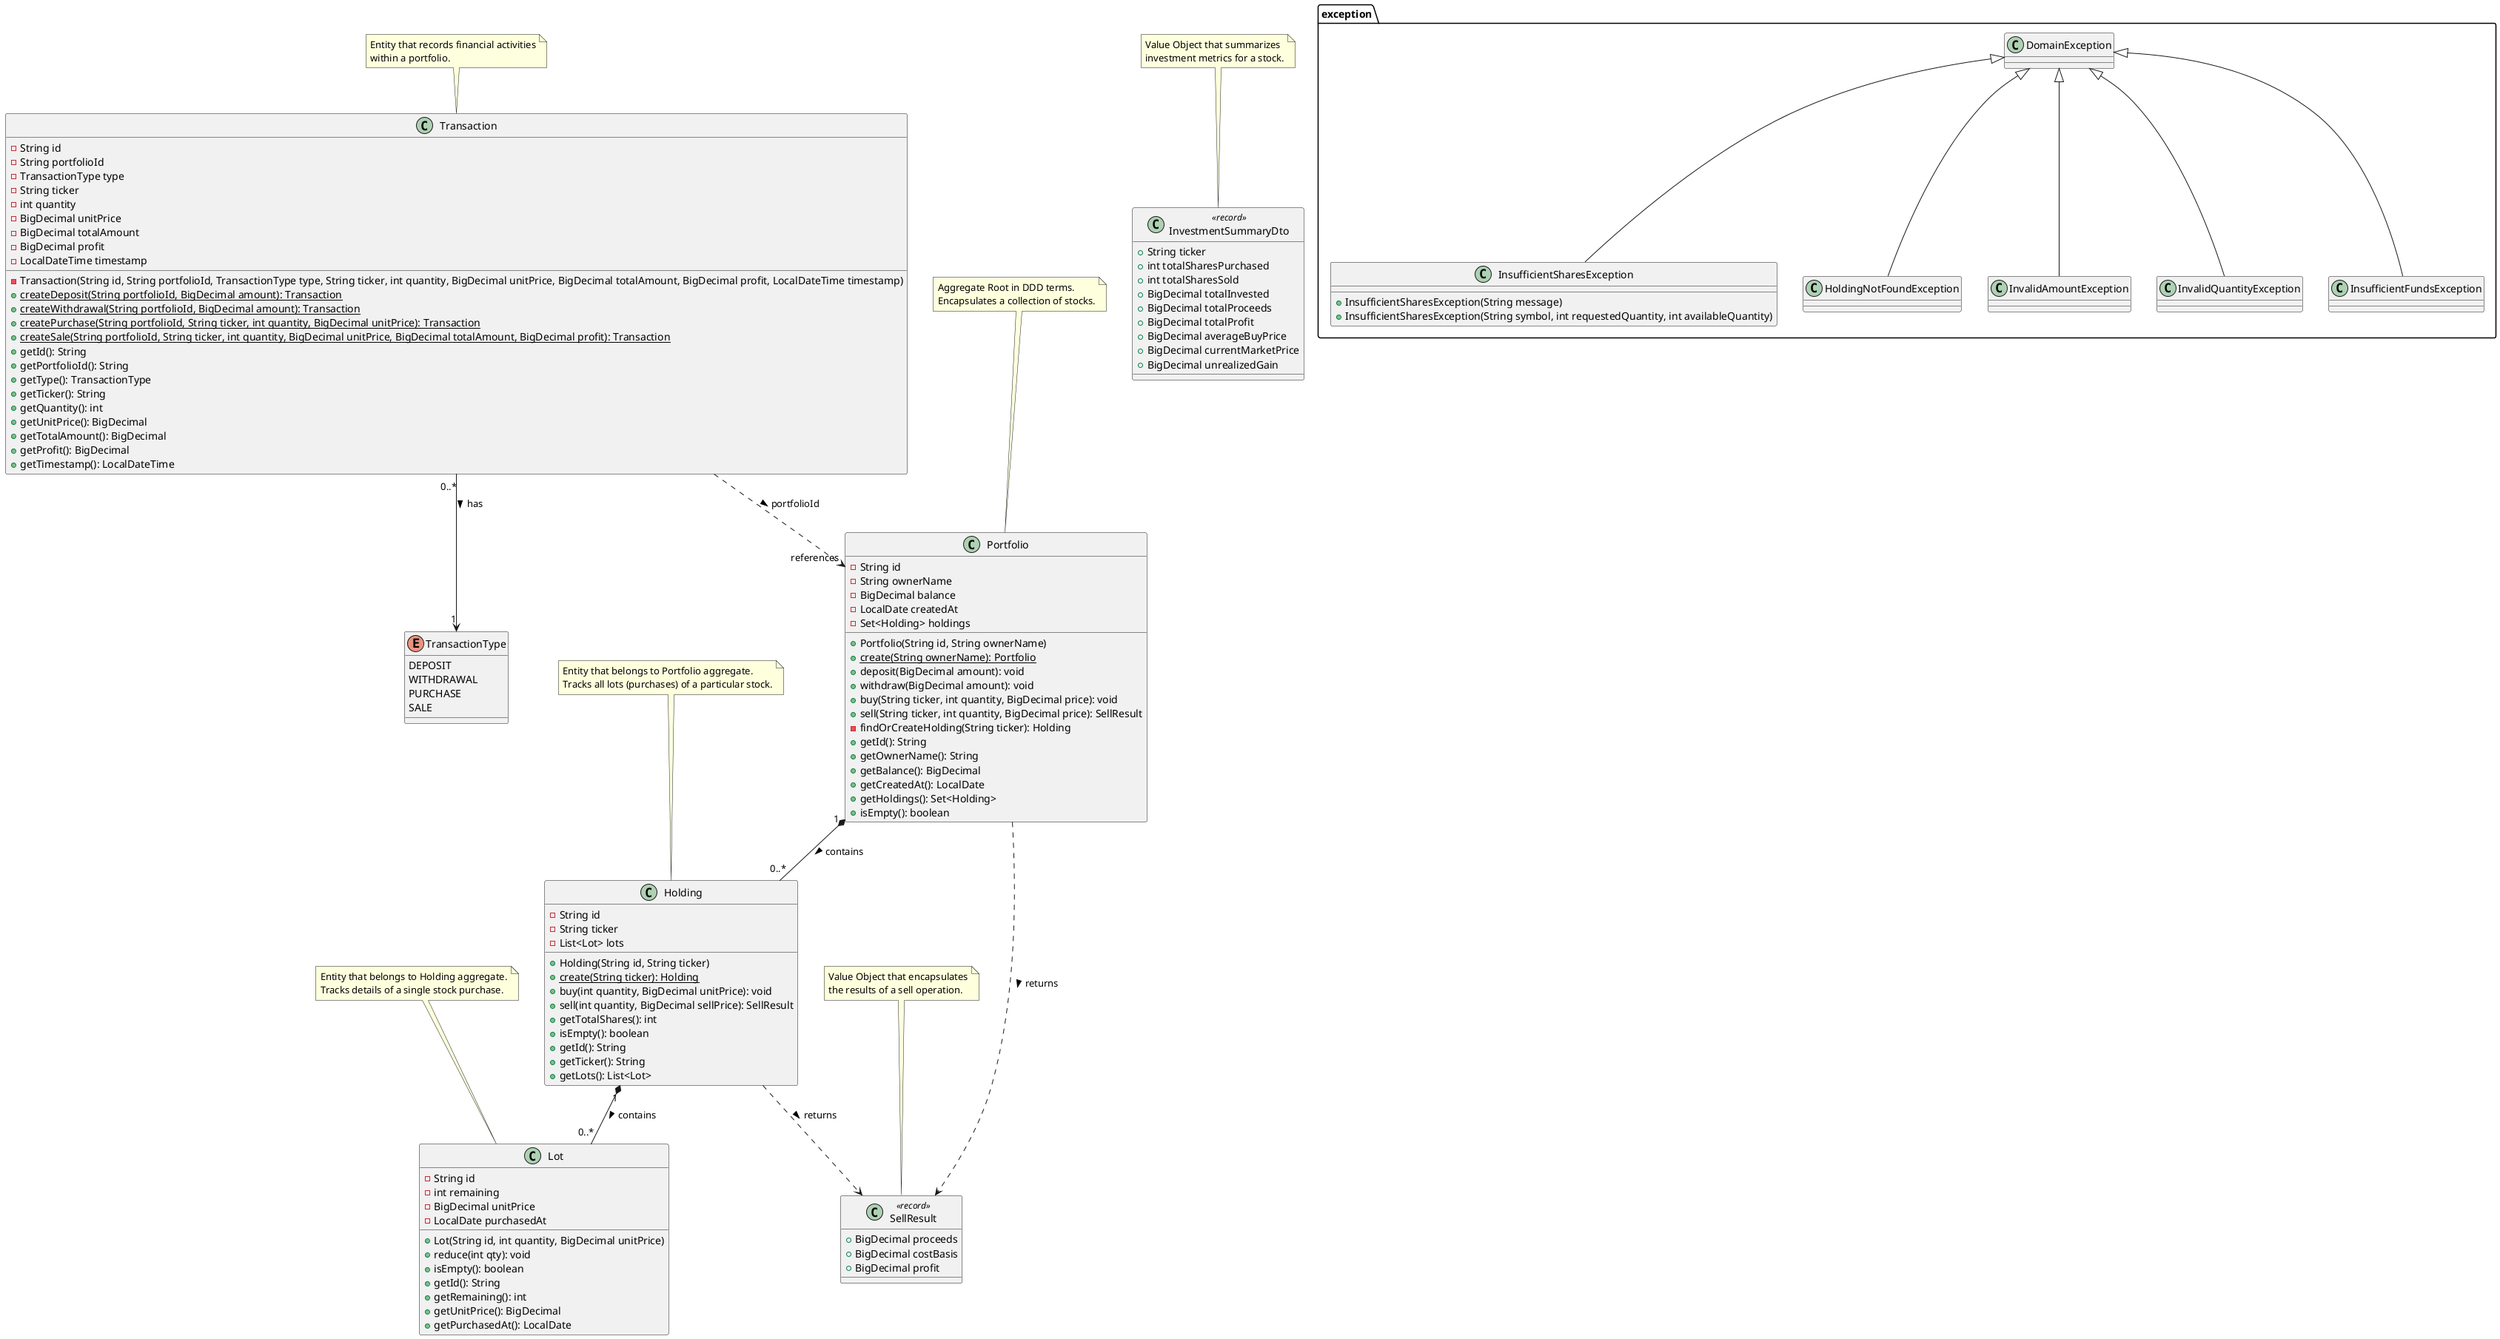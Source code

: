 @startuml "Portfolio Domain Model"

' Class definitions with attributes and methods
class Portfolio {
  -String id
  -String ownerName
  -BigDecimal balance
  -LocalDate createdAt
  -Set<Holding> holdings
  +Portfolio(String id, String ownerName)
  +{static} create(String ownerName): Portfolio
  +deposit(BigDecimal amount): void
  +withdraw(BigDecimal amount): void
  +buy(String ticker, int quantity, BigDecimal price): void
  +sell(String ticker, int quantity, BigDecimal price): SellResult
  -findOrCreateHolding(String ticker): Holding
  +getId(): String
  +getOwnerName(): String
  +getBalance(): BigDecimal
  +getCreatedAt(): LocalDate
  +getHoldings(): Set<Holding>
  +isEmpty(): boolean
}

class Holding {
  -String id
  -String ticker
  -List<Lot> lots
  +Holding(String id, String ticker)
  +{static} create(String ticker): Holding
  +buy(int quantity, BigDecimal unitPrice): void
  +sell(int quantity, BigDecimal sellPrice): SellResult
  +getTotalShares(): int
  +isEmpty(): boolean
  +getId(): String
  +getTicker(): String
  +getLots(): List<Lot>
}

class Lot {
  -String id
  -int remaining
  -BigDecimal unitPrice
  -LocalDate purchasedAt
  +Lot(String id, int quantity, BigDecimal unitPrice)
  +reduce(int qty): void
  +isEmpty(): boolean
  +getId(): String
  +getRemaining(): int
  +getUnitPrice(): BigDecimal
  +getPurchasedAt(): LocalDate
}

class Transaction {
  -String id
  -String portfolioId
  -TransactionType type
  -String ticker
  -int quantity
  -BigDecimal unitPrice
  -BigDecimal totalAmount
  -BigDecimal profit
  -LocalDateTime timestamp
  -Transaction(String id, String portfolioId, TransactionType type, String ticker, int quantity, BigDecimal unitPrice, BigDecimal totalAmount, BigDecimal profit, LocalDateTime timestamp)
  +{static} createDeposit(String portfolioId, BigDecimal amount): Transaction
  +{static} createWithdrawal(String portfolioId, BigDecimal amount): Transaction
  +{static} createPurchase(String portfolioId, String ticker, int quantity, BigDecimal unitPrice): Transaction
  +{static} createSale(String portfolioId, String ticker, int quantity, BigDecimal unitPrice, BigDecimal totalAmount, BigDecimal profit): Transaction
  +getId(): String
  +getPortfolioId(): String
  +getType(): TransactionType
  +getTicker(): String
  +getQuantity(): int
  +getUnitPrice(): BigDecimal
  +getTotalAmount(): BigDecimal
  +getProfit(): BigDecimal
  +getTimestamp(): LocalDateTime
}

enum TransactionType {
  DEPOSIT
  WITHDRAWAL
  PURCHASE
  SALE
}

class SellResult <<record>> {
  +BigDecimal proceeds
  +BigDecimal costBasis
  +BigDecimal profit
}

class InvestmentSummaryDto <<record>> {
  +String ticker
  +int totalSharesPurchased
  +int totalSharesSold
  +BigDecimal totalInvested
  +BigDecimal totalProceeds
  +BigDecimal totalProfit
  +BigDecimal averageBuyPrice
  +BigDecimal currentMarketPrice
  +BigDecimal unrealizedGain
}

' Domain exceptions
package "exception" {
  class DomainException {
  }
  
  class InsufficientSharesException {
    +InsufficientSharesException(String message)
    +InsufficientSharesException(String symbol, int requestedQuantity, int availableQuantity)
  }
  
  class HoldingNotFoundException {
  }
  
  class InvalidAmountException {
  }
  
  class InvalidQuantityException {
  }
  
  class InsufficientFundsException {
  }
}

' Inheritance relationships
DomainException <|-- InsufficientSharesException
DomainException <|-- HoldingNotFoundException
DomainException <|-- InvalidAmountException
DomainException <|-- InvalidQuantityException
DomainException <|-- InsufficientFundsException

' Composition and aggregation relationships
Portfolio "1" *-- "0..*" Holding : contains >
Holding "1" *-- "0..*" Lot : contains >
Transaction "0..*" --> "1" TransactionType : has >
Holding ..> SellResult : returns >
Portfolio ..> SellResult : returns >

' References
Transaction ..> "references" Portfolio : portfolioId >

' Notes
note top of Portfolio
  Aggregate Root in DDD terms.
  Encapsulates a collection of stocks.
end note

note top of Holding
  Entity that belongs to Portfolio aggregate.
  Tracks all lots (purchases) of a particular stock.
end note

note top of Lot
  Entity that belongs to Holding aggregate.
  Tracks details of a single stock purchase.
end note

note top of SellResult
  Value Object that encapsulates
  the results of a sell operation.
end note

note top of Transaction
  Entity that records financial activities
  within a portfolio.
end note

note top of InvestmentSummaryDto
  Value Object that summarizes
  investment metrics for a stock.
end note

@enduml